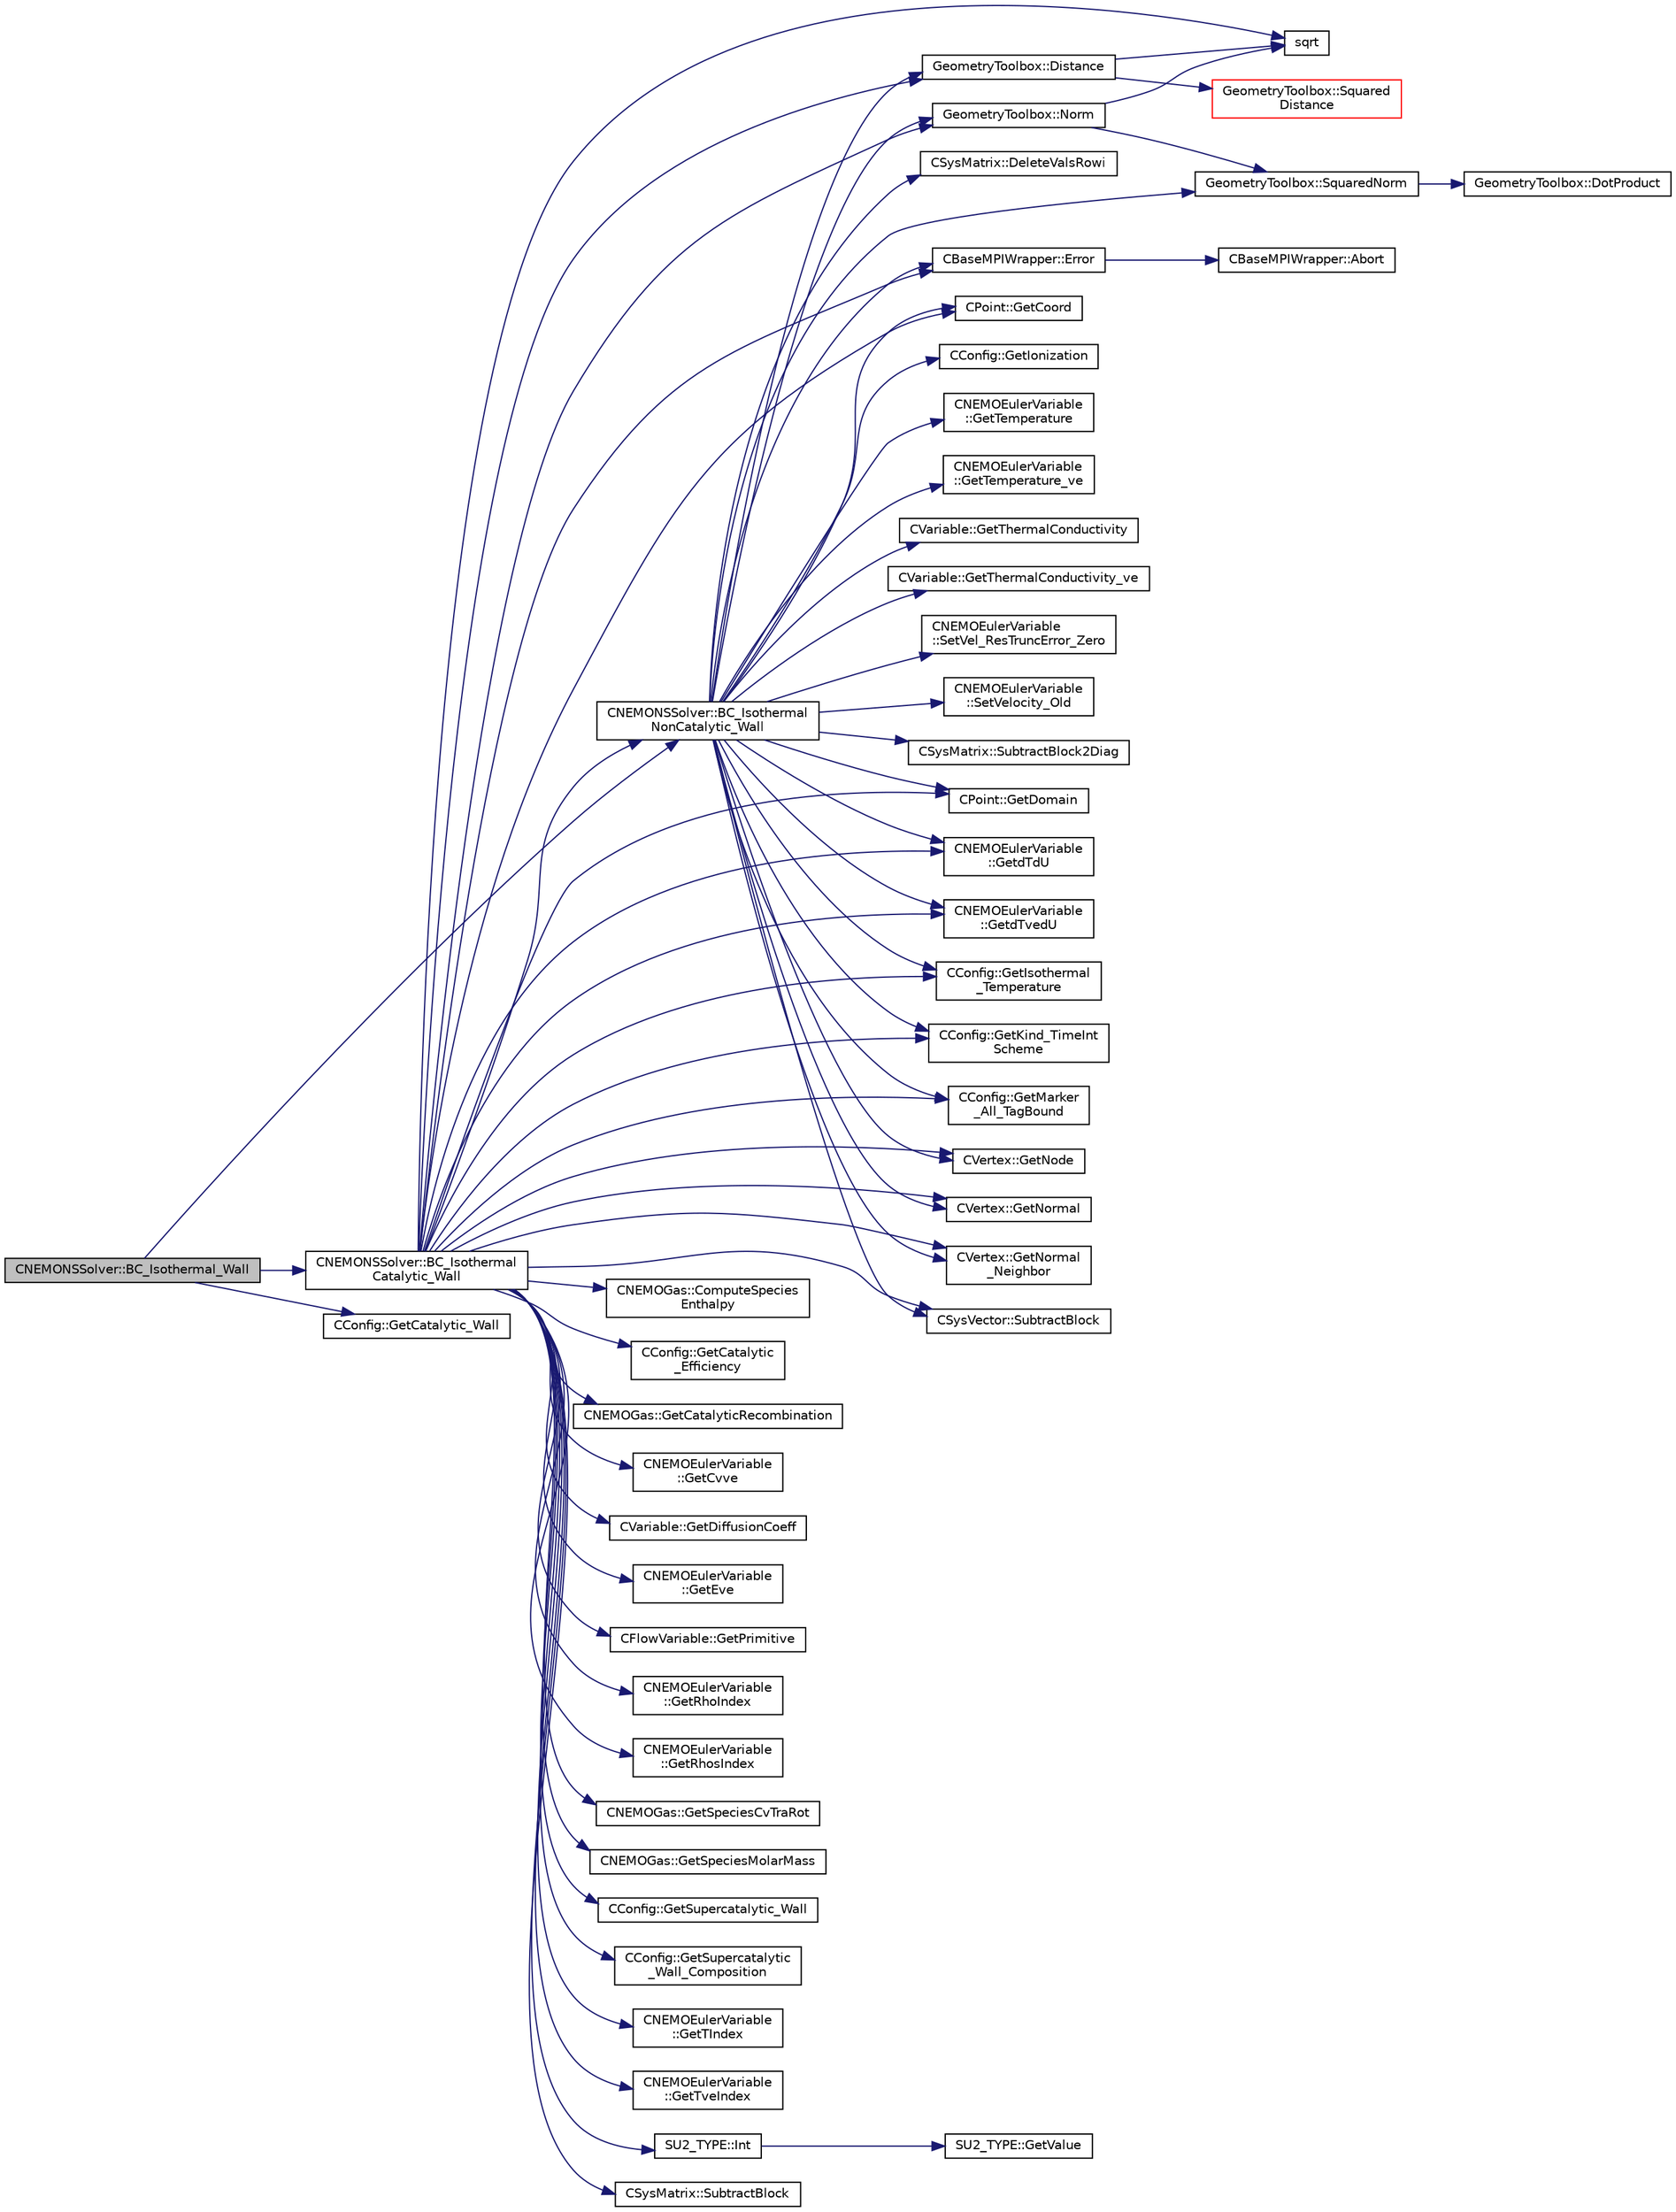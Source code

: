 digraph "CNEMONSSolver::BC_Isothermal_Wall"
{
 // LATEX_PDF_SIZE
  edge [fontname="Helvetica",fontsize="10",labelfontname="Helvetica",labelfontsize="10"];
  node [fontname="Helvetica",fontsize="10",shape=record];
  rankdir="LR";
  Node1 [label="CNEMONSSolver::BC_Isothermal_Wall",height=0.2,width=0.4,color="black", fillcolor="grey75", style="filled", fontcolor="black",tooltip="Generic implementation of the isothermal wall."];
  Node1 -> Node2 [color="midnightblue",fontsize="10",style="solid",fontname="Helvetica"];
  Node2 [label="CNEMONSSolver::BC_Isothermal\lCatalytic_Wall",height=0.2,width=0.4,color="black", fillcolor="white", style="filled",URL="$classCNEMONSSolver.html#ae3d2c5f1c94cb3d01b7f351ce3105f31",tooltip="Impose the Navier-Stokes boundary condition (strong)."];
  Node2 -> Node3 [color="midnightblue",fontsize="10",style="solid",fontname="Helvetica"];
  Node3 [label="CNEMONSSolver::BC_Isothermal\lNonCatalytic_Wall",height=0.2,width=0.4,color="black", fillcolor="white", style="filled",URL="$classCNEMONSSolver.html#a1c4746b9e1e0c7232f1bd06535c22b14",tooltip="Impose the Navier-Stokes boundary condition (strong)."];
  Node3 -> Node4 [color="midnightblue",fontsize="10",style="solid",fontname="Helvetica"];
  Node4 [label="CSysMatrix::DeleteValsRowi",height=0.2,width=0.4,color="black", fillcolor="white", style="filled",URL="$classCSysMatrix.html#a9473b0224c9b9a2749571db0bbd22a70",tooltip="Deletes the values of the row i of the sparse matrix."];
  Node3 -> Node5 [color="midnightblue",fontsize="10",style="solid",fontname="Helvetica"];
  Node5 [label="GeometryToolbox::Distance",height=0.2,width=0.4,color="black", fillcolor="white", style="filled",URL="$group__GeometryToolbox.html#ga600fb4ee993ae4c3b985082d51994881",tooltip=" "];
  Node5 -> Node6 [color="midnightblue",fontsize="10",style="solid",fontname="Helvetica"];
  Node6 [label="sqrt",height=0.2,width=0.4,color="black", fillcolor="white", style="filled",URL="$group__SIMD.html#ga54a1925ab40fb4249ea255072520de35",tooltip=" "];
  Node5 -> Node7 [color="midnightblue",fontsize="10",style="solid",fontname="Helvetica"];
  Node7 [label="GeometryToolbox::Squared\lDistance",height=0.2,width=0.4,color="red", fillcolor="white", style="filled",URL="$group__GeometryToolbox.html#ga3db86410486389a5cda59b3d0ab17f66",tooltip=" "];
  Node3 -> Node9 [color="midnightblue",fontsize="10",style="solid",fontname="Helvetica"];
  Node9 [label="CBaseMPIWrapper::Error",height=0.2,width=0.4,color="black", fillcolor="white", style="filled",URL="$classCBaseMPIWrapper.html#a04457c47629bda56704e6a8804833eeb",tooltip=" "];
  Node9 -> Node10 [color="midnightblue",fontsize="10",style="solid",fontname="Helvetica"];
  Node10 [label="CBaseMPIWrapper::Abort",height=0.2,width=0.4,color="black", fillcolor="white", style="filled",URL="$classCBaseMPIWrapper.html#af7297d861dca86b45cf561b6ab642e8f",tooltip=" "];
  Node3 -> Node11 [color="midnightblue",fontsize="10",style="solid",fontname="Helvetica"];
  Node11 [label="CPoint::GetCoord",height=0.2,width=0.4,color="black", fillcolor="white", style="filled",URL="$classCPoint.html#ab16c29dd03911529cd73bf467c313179",tooltip="Get the coordinates dor the control volume."];
  Node3 -> Node12 [color="midnightblue",fontsize="10",style="solid",fontname="Helvetica"];
  Node12 [label="CPoint::GetDomain",height=0.2,width=0.4,color="black", fillcolor="white", style="filled",URL="$classCPoint.html#aa58a27b602e47ddcad22ae74a5c6bc81",tooltip="For parallel computation, its indicates if a point must be computed or not."];
  Node3 -> Node13 [color="midnightblue",fontsize="10",style="solid",fontname="Helvetica"];
  Node13 [label="CNEMOEulerVariable\l::GetdTdU",height=0.2,width=0.4,color="black", fillcolor="white", style="filled",URL="$classCNEMOEulerVariable.html#a0125bb2fcd972ed625e2a7df7a38f518",tooltip="Set partial derivative of temperature w.r.t. density ."];
  Node3 -> Node14 [color="midnightblue",fontsize="10",style="solid",fontname="Helvetica"];
  Node14 [label="CNEMOEulerVariable\l::GetdTvedU",height=0.2,width=0.4,color="black", fillcolor="white", style="filled",URL="$classCNEMOEulerVariable.html#afd2365662dfdf7df2a99d9fb3cead538",tooltip="Set partial derivative of vib.-el. temperature w.r.t. density ."];
  Node3 -> Node15 [color="midnightblue",fontsize="10",style="solid",fontname="Helvetica"];
  Node15 [label="CConfig::GetIonization",height=0.2,width=0.4,color="black", fillcolor="white", style="filled",URL="$classCConfig.html#a395841c47b4890ae5abae63b359ff0c6",tooltip="Indicates whether electron gas is present in the gas mixture."];
  Node3 -> Node16 [color="midnightblue",fontsize="10",style="solid",fontname="Helvetica"];
  Node16 [label="CConfig::GetIsothermal\l_Temperature",height=0.2,width=0.4,color="black", fillcolor="white", style="filled",URL="$classCConfig.html#a2bf56370670128e9e93af4ed3a7e2bb7",tooltip="Get the wall temperature (static) at an isothermal boundary."];
  Node3 -> Node17 [color="midnightblue",fontsize="10",style="solid",fontname="Helvetica"];
  Node17 [label="CConfig::GetKind_TimeInt\lScheme",height=0.2,width=0.4,color="black", fillcolor="white", style="filled",URL="$classCConfig.html#ad16f71356f146b530fb1fbb45444525c",tooltip="Get the kind of time integration method."];
  Node3 -> Node18 [color="midnightblue",fontsize="10",style="solid",fontname="Helvetica"];
  Node18 [label="CConfig::GetMarker\l_All_TagBound",height=0.2,width=0.4,color="black", fillcolor="white", style="filled",URL="$classCConfig.html#ab8c9c1f45950a29355be4ff357049440",tooltip="Get the index of the surface defined in the geometry file."];
  Node3 -> Node19 [color="midnightblue",fontsize="10",style="solid",fontname="Helvetica"];
  Node19 [label="CVertex::GetNode",height=0.2,width=0.4,color="black", fillcolor="white", style="filled",URL="$classCVertex.html#ad568da06e7191358d3a09a1bee71cdb5",tooltip="Get the node of the vertex."];
  Node3 -> Node20 [color="midnightblue",fontsize="10",style="solid",fontname="Helvetica"];
  Node20 [label="CVertex::GetNormal",height=0.2,width=0.4,color="black", fillcolor="white", style="filled",URL="$classCVertex.html#a57cacfe764770e6c0e54c278cb584f7c",tooltip="Copy the the normal vector of a face."];
  Node3 -> Node21 [color="midnightblue",fontsize="10",style="solid",fontname="Helvetica"];
  Node21 [label="CVertex::GetNormal\l_Neighbor",height=0.2,width=0.4,color="black", fillcolor="white", style="filled",URL="$classCVertex.html#ab8b0e96f9384b0a861c7a70616976b75",tooltip="Get the value of the closest neighbor."];
  Node3 -> Node22 [color="midnightblue",fontsize="10",style="solid",fontname="Helvetica"];
  Node22 [label="CNEMOEulerVariable\l::GetTemperature",height=0.2,width=0.4,color="black", fillcolor="white", style="filled",URL="$classCNEMOEulerVariable.html#a5992e932d174b05ed0c71a9e5bed8a31",tooltip="Get the temperature of the flow."];
  Node3 -> Node23 [color="midnightblue",fontsize="10",style="solid",fontname="Helvetica"];
  Node23 [label="CNEMOEulerVariable\l::GetTemperature_ve",height=0.2,width=0.4,color="black", fillcolor="white", style="filled",URL="$classCNEMOEulerVariable.html#abacc3e1a140dfe0173ecb3a38f142f68",tooltip="A virtual member."];
  Node3 -> Node24 [color="midnightblue",fontsize="10",style="solid",fontname="Helvetica"];
  Node24 [label="CVariable::GetThermalConductivity",height=0.2,width=0.4,color="black", fillcolor="white", style="filled",URL="$classCVariable.html#a05aa9ee34c744629c72742c05ceab246",tooltip="A virtual member."];
  Node3 -> Node25 [color="midnightblue",fontsize="10",style="solid",fontname="Helvetica"];
  Node25 [label="CVariable::GetThermalConductivity_ve",height=0.2,width=0.4,color="black", fillcolor="white", style="filled",URL="$classCVariable.html#aa5bded7c79dfd758ef3a45674e8d6c58",tooltip="A virtual member."];
  Node3 -> Node26 [color="midnightblue",fontsize="10",style="solid",fontname="Helvetica"];
  Node26 [label="GeometryToolbox::Norm",height=0.2,width=0.4,color="black", fillcolor="white", style="filled",URL="$group__GeometryToolbox.html#gad8b24e50333c9a8378f7abf18222f36a",tooltip=" "];
  Node26 -> Node6 [color="midnightblue",fontsize="10",style="solid",fontname="Helvetica"];
  Node26 -> Node27 [color="midnightblue",fontsize="10",style="solid",fontname="Helvetica"];
  Node27 [label="GeometryToolbox::SquaredNorm",height=0.2,width=0.4,color="black", fillcolor="white", style="filled",URL="$group__GeometryToolbox.html#ga98c9b9314cc6352c9bba49b8cfb4b056",tooltip=" "];
  Node27 -> Node28 [color="midnightblue",fontsize="10",style="solid",fontname="Helvetica"];
  Node28 [label="GeometryToolbox::DotProduct",height=0.2,width=0.4,color="black", fillcolor="white", style="filled",URL="$group__GeometryToolbox.html#ga7ec3e1e20fab73dbf0159fe38492cc89",tooltip=" "];
  Node3 -> Node29 [color="midnightblue",fontsize="10",style="solid",fontname="Helvetica"];
  Node29 [label="CNEMOEulerVariable\l::SetVel_ResTruncError_Zero",height=0.2,width=0.4,color="black", fillcolor="white", style="filled",URL="$classCNEMOEulerVariable.html#a5f420ed2a4e388fb0fad0f8379fc3423",tooltip="Set the momentum part of the truncation error to zero."];
  Node3 -> Node30 [color="midnightblue",fontsize="10",style="solid",fontname="Helvetica"];
  Node30 [label="CNEMOEulerVariable\l::SetVelocity_Old",height=0.2,width=0.4,color="black", fillcolor="white", style="filled",URL="$classCNEMOEulerVariable.html#a514bf0108b74ecc5c4cc5d768363d597",tooltip="Set the velocity vector from the old solution."];
  Node3 -> Node27 [color="midnightblue",fontsize="10",style="solid",fontname="Helvetica"];
  Node3 -> Node31 [color="midnightblue",fontsize="10",style="solid",fontname="Helvetica"];
  Node31 [label="CSysVector::SubtractBlock",height=0.2,width=0.4,color="black", fillcolor="white", style="filled",URL="$classCSysVector.html#a71ea6ec1ebdb77535b976bb40e7659a6",tooltip="Subtract \"block\" from the vector, see AddBlock."];
  Node3 -> Node32 [color="midnightblue",fontsize="10",style="solid",fontname="Helvetica"];
  Node32 [label="CSysMatrix::SubtractBlock2Diag",height=0.2,width=0.4,color="black", fillcolor="white", style="filled",URL="$classCSysMatrix.html#a423b77066cf386dd6e4b95a656e4aadb",tooltip="Short-hand to AddBlock2Diag with alpha = -1, i.e. subtracts from the current diagonal."];
  Node2 -> Node33 [color="midnightblue",fontsize="10",style="solid",fontname="Helvetica"];
  Node33 [label="CNEMOGas::ComputeSpecies\lEnthalpy",height=0.2,width=0.4,color="black", fillcolor="white", style="filled",URL="$classCNEMOGas.html#ab5a26916ba6925f13c506c2def272969",tooltip="Compute species enthalpies."];
  Node2 -> Node5 [color="midnightblue",fontsize="10",style="solid",fontname="Helvetica"];
  Node2 -> Node9 [color="midnightblue",fontsize="10",style="solid",fontname="Helvetica"];
  Node2 -> Node34 [color="midnightblue",fontsize="10",style="solid",fontname="Helvetica"];
  Node34 [label="CConfig::GetCatalytic\l_Efficiency",height=0.2,width=0.4,color="black", fillcolor="white", style="filled",URL="$classCConfig.html#aacbc597e5f9b144ad5524d2df10427d8",tooltip="Get wall catalytic efficiency."];
  Node2 -> Node35 [color="midnightblue",fontsize="10",style="solid",fontname="Helvetica"];
  Node35 [label="CNEMOGas::GetCatalyticRecombination",height=0.2,width=0.4,color="black", fillcolor="white", style="filled",URL="$classCNEMOGas.html#a800dbe4af960ff0a79be599c7adfe83b",tooltip="Get catalytic wall recombination indices and constants."];
  Node2 -> Node11 [color="midnightblue",fontsize="10",style="solid",fontname="Helvetica"];
  Node2 -> Node36 [color="midnightblue",fontsize="10",style="solid",fontname="Helvetica"];
  Node36 [label="CNEMOEulerVariable\l::GetCvve",height=0.2,width=0.4,color="black", fillcolor="white", style="filled",URL="$classCNEMOEulerVariable.html#a529cb0910de468af8a0337b998e84a06",tooltip="Returns the value of Cvve at the specified node."];
  Node2 -> Node37 [color="midnightblue",fontsize="10",style="solid",fontname="Helvetica"];
  Node37 [label="CVariable::GetDiffusionCoeff",height=0.2,width=0.4,color="black", fillcolor="white", style="filled",URL="$classCVariable.html#ab7ee5d07d692a371a5d3ceb316c01661",tooltip="A virtual member."];
  Node2 -> Node12 [color="midnightblue",fontsize="10",style="solid",fontname="Helvetica"];
  Node2 -> Node13 [color="midnightblue",fontsize="10",style="solid",fontname="Helvetica"];
  Node2 -> Node14 [color="midnightblue",fontsize="10",style="solid",fontname="Helvetica"];
  Node2 -> Node38 [color="midnightblue",fontsize="10",style="solid",fontname="Helvetica"];
  Node38 [label="CNEMOEulerVariable\l::GetEve",height=0.2,width=0.4,color="black", fillcolor="white", style="filled",URL="$classCNEMOEulerVariable.html#a8d384ce066e1e62a4fd05493a1c0a5fe",tooltip="Returns the stored value of Eve at the specified node."];
  Node2 -> Node16 [color="midnightblue",fontsize="10",style="solid",fontname="Helvetica"];
  Node2 -> Node17 [color="midnightblue",fontsize="10",style="solid",fontname="Helvetica"];
  Node2 -> Node18 [color="midnightblue",fontsize="10",style="solid",fontname="Helvetica"];
  Node2 -> Node19 [color="midnightblue",fontsize="10",style="solid",fontname="Helvetica"];
  Node2 -> Node20 [color="midnightblue",fontsize="10",style="solid",fontname="Helvetica"];
  Node2 -> Node21 [color="midnightblue",fontsize="10",style="solid",fontname="Helvetica"];
  Node2 -> Node39 [color="midnightblue",fontsize="10",style="solid",fontname="Helvetica"];
  Node39 [label="CFlowVariable::GetPrimitive",height=0.2,width=0.4,color="black", fillcolor="white", style="filled",URL="$classCFlowVariable.html#a852271c741f1e7cdb1d391941266d344",tooltip="Get a primitive variable."];
  Node2 -> Node40 [color="midnightblue",fontsize="10",style="solid",fontname="Helvetica"];
  Node40 [label="CNEMOEulerVariable\l::GetRhoIndex",height=0.2,width=0.4,color="black", fillcolor="white", style="filled",URL="$classCNEMOEulerVariable.html#a9abc604e06f90161a2658d99582d8a3b",tooltip="Retrieves the value of the total density in the primitive variable vector."];
  Node2 -> Node41 [color="midnightblue",fontsize="10",style="solid",fontname="Helvetica"];
  Node41 [label="CNEMOEulerVariable\l::GetRhosIndex",height=0.2,width=0.4,color="black", fillcolor="white", style="filled",URL="$classCNEMOEulerVariable.html#a18cf86a19d9ee761bd0be1f90bcd2e33",tooltip="Retrieves the value of the species density in the primitive variable vector."];
  Node2 -> Node42 [color="midnightblue",fontsize="10",style="solid",fontname="Helvetica"];
  Node42 [label="CNEMOGas::GetSpeciesCvTraRot",height=0.2,width=0.4,color="black", fillcolor="white", style="filled",URL="$classCNEMOGas.html#a67fbebd4d497989fb7d0ae3c1d242689",tooltip="Get species T-R specific heats at constant volume."];
  Node2 -> Node43 [color="midnightblue",fontsize="10",style="solid",fontname="Helvetica"];
  Node43 [label="CNEMOGas::GetSpeciesMolarMass",height=0.2,width=0.4,color="black", fillcolor="white", style="filled",URL="$classCNEMOGas.html#aaa37dc8d0f42380c683475c08010c913",tooltip="Get species molar mass."];
  Node2 -> Node44 [color="midnightblue",fontsize="10",style="solid",fontname="Helvetica"];
  Node44 [label="CConfig::GetSupercatalytic_Wall",height=0.2,width=0.4,color="black", fillcolor="white", style="filled",URL="$classCConfig.html#ad3891db4957a01f0fb4d2215e45f7a5c",tooltip="Indicates whether supercatalytic wall is used."];
  Node2 -> Node45 [color="midnightblue",fontsize="10",style="solid",fontname="Helvetica"];
  Node45 [label="CConfig::GetSupercatalytic\l_Wall_Composition",height=0.2,width=0.4,color="black", fillcolor="white", style="filled",URL="$classCConfig.html#a32d16de7a2771cfc2d14b1acf290b9bb",tooltip="Provides the gas mass fractions at the wall for supercat wall."];
  Node2 -> Node46 [color="midnightblue",fontsize="10",style="solid",fontname="Helvetica"];
  Node46 [label="CNEMOEulerVariable\l::GetTIndex",height=0.2,width=0.4,color="black", fillcolor="white", style="filled",URL="$classCNEMOEulerVariable.html#af45e7025f7ed138b4c1e39d6a2521891",tooltip="Retrieves the value of the in temperature the primitive variable vector."];
  Node2 -> Node47 [color="midnightblue",fontsize="10",style="solid",fontname="Helvetica"];
  Node47 [label="CNEMOEulerVariable\l::GetTveIndex",height=0.2,width=0.4,color="black", fillcolor="white", style="filled",URL="$classCNEMOEulerVariable.html#a7738e64c7df199868382c1af97ed9c89",tooltip="Retrieves the value of the vibe-elec temperature in the primitive variable vector."];
  Node2 -> Node48 [color="midnightblue",fontsize="10",style="solid",fontname="Helvetica"];
  Node48 [label="SU2_TYPE::Int",height=0.2,width=0.4,color="black", fillcolor="white", style="filled",URL="$namespaceSU2__TYPE.html#a6b48817766d8a6486caa2807a52f6bae",tooltip="Casts the primitive value to int (uses GetValue, already implemented for each type)."];
  Node48 -> Node49 [color="midnightblue",fontsize="10",style="solid",fontname="Helvetica"];
  Node49 [label="SU2_TYPE::GetValue",height=0.2,width=0.4,color="black", fillcolor="white", style="filled",URL="$namespaceSU2__TYPE.html#adf52a59d6f4e578f7915ec9abbf7cb22",tooltip="Get the (primitive) value of the datatype (needs to be specialized for active types)."];
  Node2 -> Node26 [color="midnightblue",fontsize="10",style="solid",fontname="Helvetica"];
  Node2 -> Node6 [color="midnightblue",fontsize="10",style="solid",fontname="Helvetica"];
  Node2 -> Node31 [color="midnightblue",fontsize="10",style="solid",fontname="Helvetica"];
  Node2 -> Node50 [color="midnightblue",fontsize="10",style="solid",fontname="Helvetica"];
  Node50 [label="CSysMatrix::SubtractBlock",height=0.2,width=0.4,color="black", fillcolor="white", style="filled",URL="$classCSysMatrix.html#aaa63a679856fad3b4e76f9085b0ca40f",tooltip="Subtracts the specified block to the sparse matrix (see AddBlock)."];
  Node1 -> Node3 [color="midnightblue",fontsize="10",style="solid",fontname="Helvetica"];
  Node1 -> Node51 [color="midnightblue",fontsize="10",style="solid",fontname="Helvetica"];
  Node51 [label="CConfig::GetCatalytic_Wall",height=0.2,width=0.4,color="black", fillcolor="white", style="filled",URL="$classCConfig.html#af55f72b198dca8a670616aa7ba5a5506",tooltip="Determines whether a marker with index iMarker is a catalytic boundary."];
}
